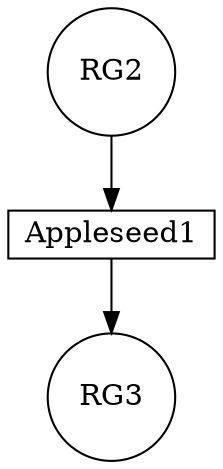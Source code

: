 digraph G {RG2[shape=circle,label=RG2];Appleseed1[shape=rect,height=0.01,width=1, label=Appleseed1];RG2 -> Appleseed1[label=""];RG3[shape=circle,label=RG3];Appleseed1[shape=box];Appleseed1 -> RG3[label=""];}